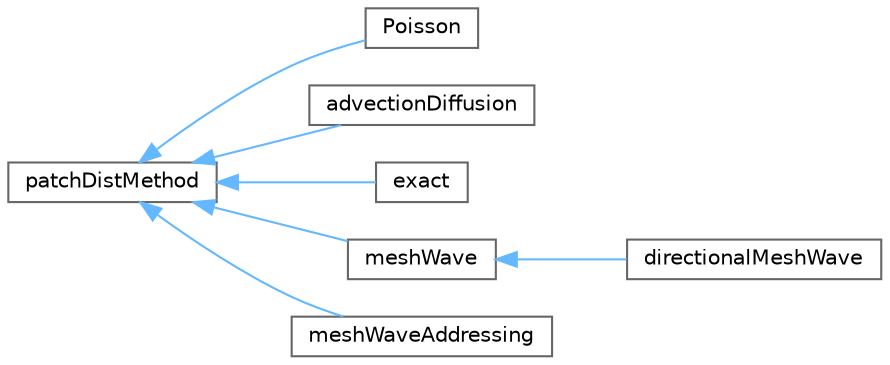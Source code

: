 digraph "Graphical Class Hierarchy"
{
 // LATEX_PDF_SIZE
  bgcolor="transparent";
  edge [fontname=Helvetica,fontsize=10,labelfontname=Helvetica,labelfontsize=10];
  node [fontname=Helvetica,fontsize=10,shape=box,height=0.2,width=0.4];
  rankdir="LR";
  Node0 [id="Node000000",label="patchDistMethod",height=0.2,width=0.4,color="grey40", fillcolor="white", style="filled",URL="$classFoam_1_1patchDistMethod.html",tooltip="Specialisation of patchDist for wall distance calculation."];
  Node0 -> Node1 [id="edge5199_Node000000_Node000001",dir="back",color="steelblue1",style="solid",tooltip=" "];
  Node1 [id="Node000001",label="Poisson",height=0.2,width=0.4,color="grey40", fillcolor="white", style="filled",URL="$classFoam_1_1patchDistMethods_1_1Poisson.html",tooltip="Calculation of approximate distance to nearest patch for all cells and boundary by solving Poisson's ..."];
  Node0 -> Node2 [id="edge5200_Node000000_Node000002",dir="back",color="steelblue1",style="solid",tooltip=" "];
  Node2 [id="Node000002",label="advectionDiffusion",height=0.2,width=0.4,color="grey40", fillcolor="white", style="filled",URL="$classFoam_1_1patchDistMethods_1_1advectionDiffusion.html",tooltip="Calculation of approximate distance to nearest patch for all cells and boundary by solving the Eikona..."];
  Node0 -> Node3 [id="edge5201_Node000000_Node000003",dir="back",color="steelblue1",style="solid",tooltip=" "];
  Node3 [id="Node000003",label="exact",height=0.2,width=0.4,color="grey40", fillcolor="white", style="filled",URL="$classFoam_1_1patchDistMethods_1_1exact.html",tooltip="Calculation of exact distance to nearest patch for all cells and boundary by constructing a search tr..."];
  Node0 -> Node4 [id="edge5202_Node000000_Node000004",dir="back",color="steelblue1",style="solid",tooltip=" "];
  Node4 [id="Node000004",label="meshWave",height=0.2,width=0.4,color="grey40", fillcolor="white", style="filled",URL="$classFoam_1_1patchDistMethods_1_1meshWave.html",tooltip="Fast topological mesh-wave method for calculating the distance to nearest patch for all cells and bou..."];
  Node4 -> Node5 [id="edge5203_Node000004_Node000005",dir="back",color="steelblue1",style="solid",tooltip=" "];
  Node5 [id="Node000005",label="directionalMeshWave",height=0.2,width=0.4,color="grey40", fillcolor="white", style="filled",URL="$classFoam_1_1patchDistMethods_1_1directionalMeshWave.html",tooltip="Variant of meshWave distance-to-patch method."];
  Node0 -> Node6 [id="edge5204_Node000000_Node000006",dir="back",color="steelblue1",style="solid",tooltip=" "];
  Node6 [id="Node000006",label="meshWaveAddressing",height=0.2,width=0.4,color="grey40", fillcolor="white", style="filled",URL="$classFoam_1_1patchDistMethods_1_1meshWaveAddressing.html",tooltip="Variant of patchDistMethods::meshWave that stores nearest-wall addressing instead of directly transpo..."];
}
